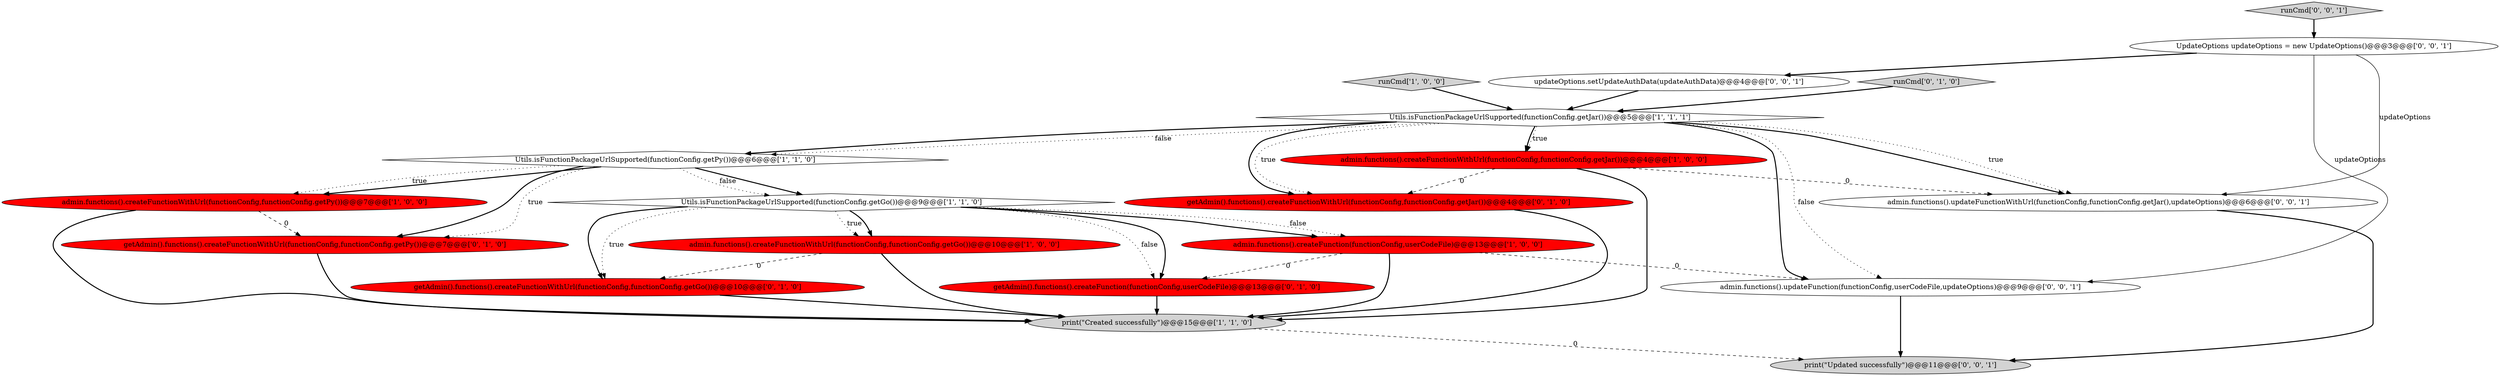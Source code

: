 digraph {
3 [style = filled, label = "admin.functions().createFunctionWithUrl(functionConfig,functionConfig.getPy())@@@7@@@['1', '0', '0']", fillcolor = red, shape = ellipse image = "AAA1AAABBB1BBB"];
14 [style = filled, label = "UpdateOptions updateOptions = new UpdateOptions()@@@3@@@['0', '0', '1']", fillcolor = white, shape = ellipse image = "AAA0AAABBB3BBB"];
8 [style = filled, label = "admin.functions().createFunctionWithUrl(functionConfig,functionConfig.getGo())@@@10@@@['1', '0', '0']", fillcolor = red, shape = ellipse image = "AAA1AAABBB1BBB"];
17 [style = filled, label = "admin.functions().updateFunctionWithUrl(functionConfig,functionConfig.getJar(),updateOptions)@@@6@@@['0', '0', '1']", fillcolor = white, shape = ellipse image = "AAA0AAABBB3BBB"];
7 [style = filled, label = "admin.functions().createFunctionWithUrl(functionConfig,functionConfig.getJar())@@@4@@@['1', '0', '0']", fillcolor = red, shape = ellipse image = "AAA1AAABBB1BBB"];
15 [style = filled, label = "runCmd['0', '0', '1']", fillcolor = lightgray, shape = diamond image = "AAA0AAABBB3BBB"];
9 [style = filled, label = "getAdmin().functions().createFunctionWithUrl(functionConfig,functionConfig.getGo())@@@10@@@['0', '1', '0']", fillcolor = red, shape = ellipse image = "AAA1AAABBB2BBB"];
2 [style = filled, label = "Utils.isFunctionPackageUrlSupported(functionConfig.getGo())@@@9@@@['1', '1', '0']", fillcolor = white, shape = diamond image = "AAA0AAABBB1BBB"];
16 [style = filled, label = "updateOptions.setUpdateAuthData(updateAuthData)@@@4@@@['0', '0', '1']", fillcolor = white, shape = ellipse image = "AAA0AAABBB3BBB"];
18 [style = filled, label = "admin.functions().updateFunction(functionConfig,userCodeFile,updateOptions)@@@9@@@['0', '0', '1']", fillcolor = white, shape = ellipse image = "AAA0AAABBB3BBB"];
19 [style = filled, label = "print(\"Updated successfully\")@@@11@@@['0', '0', '1']", fillcolor = lightgray, shape = ellipse image = "AAA0AAABBB3BBB"];
12 [style = filled, label = "getAdmin().functions().createFunctionWithUrl(functionConfig,functionConfig.getPy())@@@7@@@['0', '1', '0']", fillcolor = red, shape = ellipse image = "AAA1AAABBB2BBB"];
4 [style = filled, label = "runCmd['1', '0', '0']", fillcolor = lightgray, shape = diamond image = "AAA0AAABBB1BBB"];
13 [style = filled, label = "runCmd['0', '1', '0']", fillcolor = lightgray, shape = diamond image = "AAA0AAABBB2BBB"];
11 [style = filled, label = "getAdmin().functions().createFunction(functionConfig,userCodeFile)@@@13@@@['0', '1', '0']", fillcolor = red, shape = ellipse image = "AAA1AAABBB2BBB"];
1 [style = filled, label = "print(\"Created successfully\")@@@15@@@['1', '1', '0']", fillcolor = lightgray, shape = ellipse image = "AAA0AAABBB1BBB"];
10 [style = filled, label = "getAdmin().functions().createFunctionWithUrl(functionConfig,functionConfig.getJar())@@@4@@@['0', '1', '0']", fillcolor = red, shape = ellipse image = "AAA1AAABBB2BBB"];
0 [style = filled, label = "Utils.isFunctionPackageUrlSupported(functionConfig.getPy())@@@6@@@['1', '1', '0']", fillcolor = white, shape = diamond image = "AAA0AAABBB1BBB"];
5 [style = filled, label = "admin.functions().createFunction(functionConfig,userCodeFile)@@@13@@@['1', '0', '0']", fillcolor = red, shape = ellipse image = "AAA1AAABBB1BBB"];
6 [style = filled, label = "Utils.isFunctionPackageUrlSupported(functionConfig.getJar())@@@5@@@['1', '1', '1']", fillcolor = white, shape = diamond image = "AAA0AAABBB1BBB"];
0->3 [style = bold, label=""];
14->16 [style = bold, label=""];
6->17 [style = bold, label=""];
0->12 [style = dotted, label="true"];
6->0 [style = dotted, label="false"];
7->1 [style = bold, label=""];
3->1 [style = bold, label=""];
15->14 [style = bold, label=""];
4->6 [style = bold, label=""];
11->1 [style = bold, label=""];
7->17 [style = dashed, label="0"];
6->18 [style = bold, label=""];
16->6 [style = bold, label=""];
0->12 [style = bold, label=""];
0->2 [style = bold, label=""];
1->19 [style = dashed, label="0"];
18->19 [style = bold, label=""];
0->2 [style = dotted, label="false"];
6->0 [style = bold, label=""];
2->9 [style = bold, label=""];
5->18 [style = dashed, label="0"];
12->1 [style = bold, label=""];
6->17 [style = dotted, label="true"];
17->19 [style = bold, label=""];
14->18 [style = solid, label="updateOptions"];
6->10 [style = dotted, label="true"];
8->1 [style = bold, label=""];
8->9 [style = dashed, label="0"];
5->1 [style = bold, label=""];
6->18 [style = dotted, label="false"];
2->9 [style = dotted, label="true"];
3->12 [style = dashed, label="0"];
5->11 [style = dashed, label="0"];
2->5 [style = dotted, label="false"];
6->10 [style = bold, label=""];
6->7 [style = dotted, label="true"];
7->10 [style = dashed, label="0"];
0->3 [style = dotted, label="true"];
2->11 [style = dotted, label="false"];
13->6 [style = bold, label=""];
14->17 [style = solid, label="updateOptions"];
6->7 [style = bold, label=""];
9->1 [style = bold, label=""];
10->1 [style = bold, label=""];
2->11 [style = bold, label=""];
2->8 [style = dotted, label="true"];
2->8 [style = bold, label=""];
2->5 [style = bold, label=""];
}
